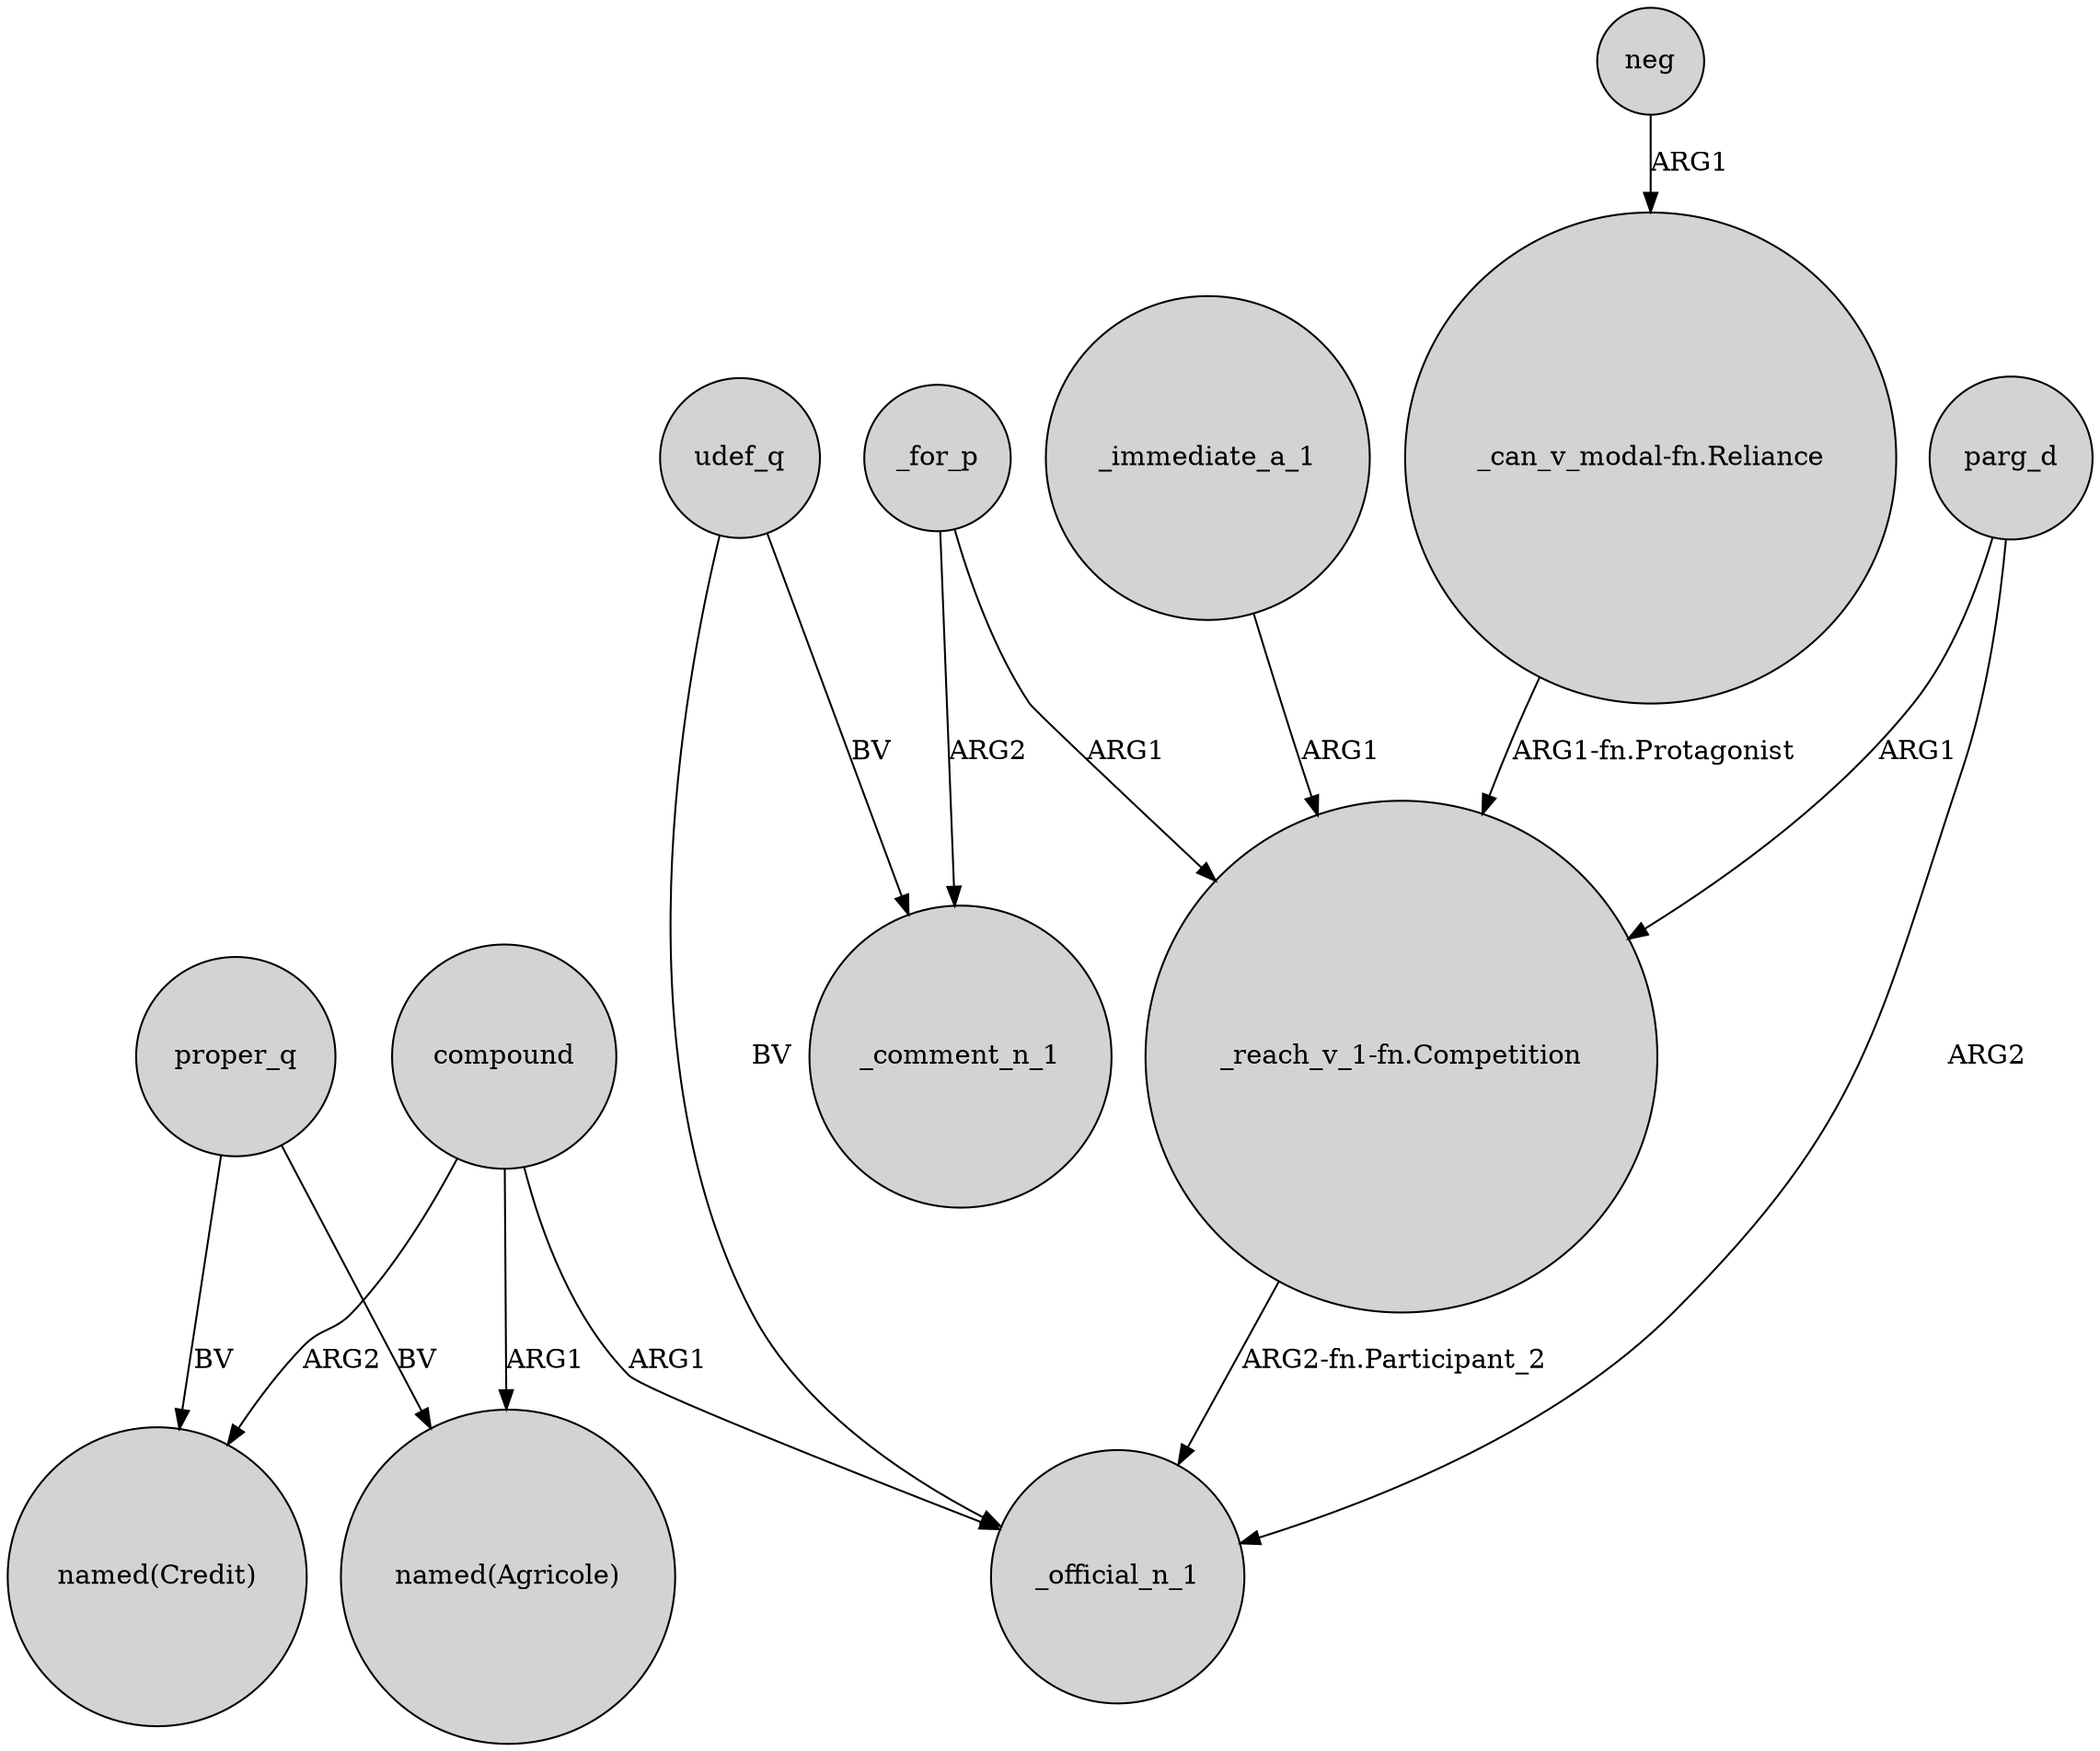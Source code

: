 digraph {
	node [shape=circle style=filled]
	compound -> "named(Agricole)" [label=ARG1]
	neg -> "_can_v_modal-fn.Reliance" [label=ARG1]
	udef_q -> _official_n_1 [label=BV]
	parg_d -> _official_n_1 [label=ARG2]
	udef_q -> _comment_n_1 [label=BV]
	"_can_v_modal-fn.Reliance" -> "_reach_v_1-fn.Competition" [label="ARG1-fn.Protagonist"]
	compound -> _official_n_1 [label=ARG1]
	"_reach_v_1-fn.Competition" -> _official_n_1 [label="ARG2-fn.Participant_2"]
	_for_p -> "_reach_v_1-fn.Competition" [label=ARG1]
	proper_q -> "named(Credit)" [label=BV]
	parg_d -> "_reach_v_1-fn.Competition" [label=ARG1]
	proper_q -> "named(Agricole)" [label=BV]
	compound -> "named(Credit)" [label=ARG2]
	_immediate_a_1 -> "_reach_v_1-fn.Competition" [label=ARG1]
	_for_p -> _comment_n_1 [label=ARG2]
}
